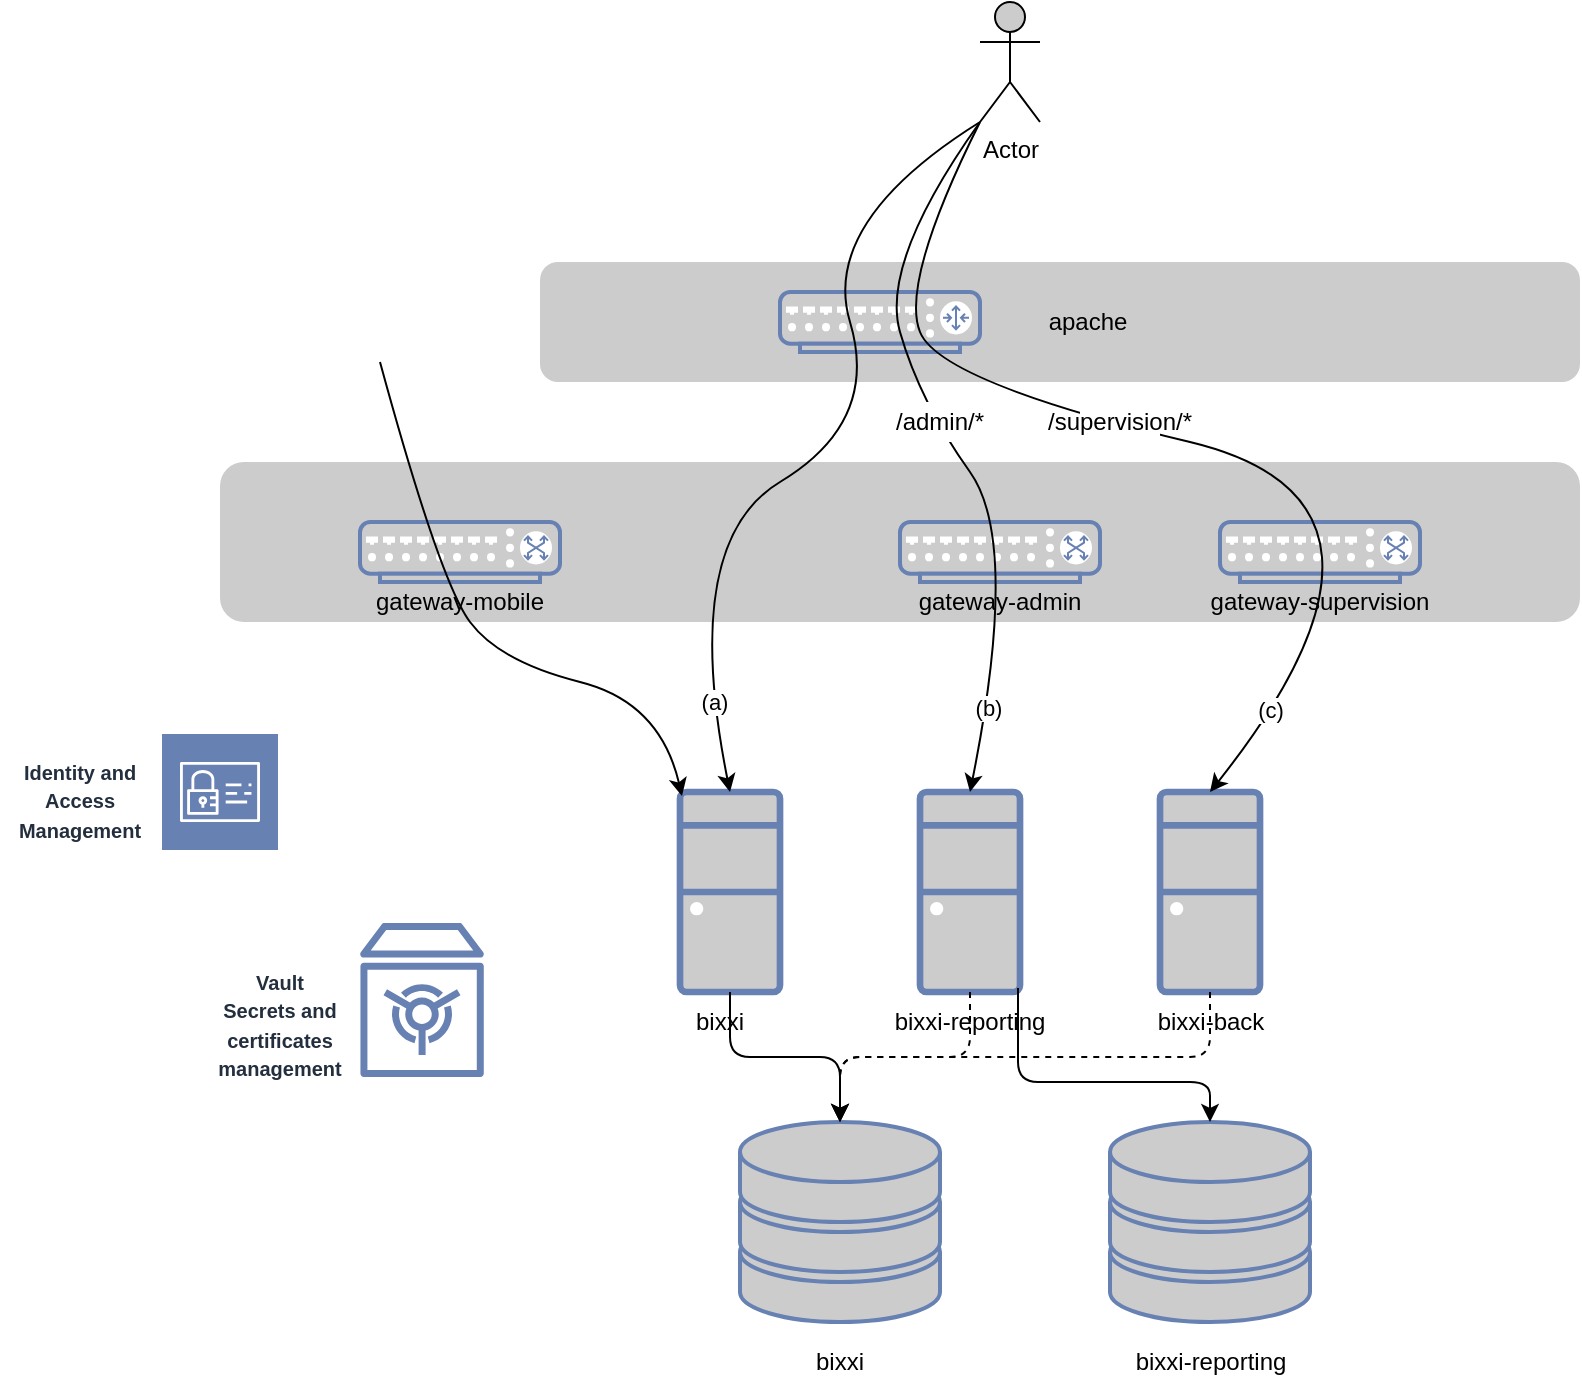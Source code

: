 <mxfile version="13.2.4" type="github">
  <diagram name="Page-1" id="822b0af5-4adb-64df-f703-e8dfc1f81529">
    <mxGraphModel dx="1117" dy="624" grid="1" gridSize="10" guides="1" tooltips="1" connect="1" arrows="1" fold="1" page="1" pageScale="1" pageWidth="1100" pageHeight="850" background="#ffffff" math="0" shadow="0">
      <root>
        <mxCell id="0" />
        <mxCell id="1" parent="0" />
        <mxCell id="x4elbkg3u_GMeMl-YBxs-13" value="" style="rounded=1;whiteSpace=wrap;html=1;fillColor=#CCCCCC;strokeColor=none;" vertex="1" parent="1">
          <mxGeometry x="200" y="290" width="680" height="80" as="geometry" />
        </mxCell>
        <mxCell id="x4elbkg3u_GMeMl-YBxs-12" value="" style="rounded=1;whiteSpace=wrap;html=1;fillColor=#CCCCCC;strokeColor=none;" vertex="1" parent="1">
          <mxGeometry x="360" y="190" width="520" height="60" as="geometry" />
        </mxCell>
        <mxCell id="x4elbkg3u_GMeMl-YBxs-3" value="" style="fontColor=#0066CC;verticalAlign=top;verticalLabelPosition=bottom;labelPosition=center;align=center;html=1;outlineConnect=0;fillColor=#CCCCCC;strokeColor=#6881B3;gradientColor=none;gradientDirection=north;strokeWidth=2;shape=mxgraph.networks.storage;" vertex="1" parent="1">
          <mxGeometry x="460" y="620" width="100" height="100" as="geometry" />
        </mxCell>
        <mxCell id="x4elbkg3u_GMeMl-YBxs-4" value="" style="fontColor=#0066CC;verticalAlign=top;verticalLabelPosition=bottom;labelPosition=center;align=center;html=1;outlineConnect=0;fillColor=#CCCCCC;strokeColor=#6881B3;gradientColor=none;gradientDirection=north;strokeWidth=2;shape=mxgraph.networks.storage;" vertex="1" parent="1">
          <mxGeometry x="645" y="620" width="100" height="100" as="geometry" />
        </mxCell>
        <mxCell id="x4elbkg3u_GMeMl-YBxs-5" value="" style="fontColor=#0066CC;verticalAlign=top;verticalLabelPosition=bottom;labelPosition=center;align=center;html=1;outlineConnect=0;fillColor=#CCCCCC;strokeColor=#6881B3;gradientColor=none;gradientDirection=north;strokeWidth=2;shape=mxgraph.networks.router;" vertex="1" parent="1">
          <mxGeometry x="480" y="205" width="100" height="30" as="geometry" />
        </mxCell>
        <mxCell id="x4elbkg3u_GMeMl-YBxs-6" value="" style="fontColor=#0066CC;verticalAlign=top;verticalLabelPosition=bottom;labelPosition=center;align=center;html=1;outlineConnect=0;fillColor=#CCCCCC;strokeColor=#6881B3;gradientColor=none;gradientDirection=north;strokeWidth=2;shape=mxgraph.networks.desktop_pc;" vertex="1" parent="1">
          <mxGeometry x="430" y="455" width="50" height="100" as="geometry" />
        </mxCell>
        <mxCell id="x4elbkg3u_GMeMl-YBxs-8" value="" style="fontColor=#0066CC;verticalAlign=top;verticalLabelPosition=bottom;labelPosition=center;align=center;html=1;outlineConnect=0;fillColor=#CCCCCC;strokeColor=#6881B3;gradientColor=none;gradientDirection=north;strokeWidth=2;shape=mxgraph.networks.desktop_pc;" vertex="1" parent="1">
          <mxGeometry x="550" y="455" width="50" height="100" as="geometry" />
        </mxCell>
        <mxCell id="x4elbkg3u_GMeMl-YBxs-9" value="" style="fontColor=#0066CC;verticalAlign=top;verticalLabelPosition=bottom;labelPosition=center;align=center;html=1;outlineConnect=0;fillColor=#CCCCCC;strokeColor=#6881B3;gradientColor=none;gradientDirection=north;strokeWidth=2;shape=mxgraph.networks.desktop_pc;" vertex="1" parent="1">
          <mxGeometry x="670" y="455" width="50" height="100" as="geometry" />
        </mxCell>
        <mxCell id="x4elbkg3u_GMeMl-YBxs-10" value="" style="fontColor=#0066CC;verticalAlign=top;verticalLabelPosition=bottom;labelPosition=center;align=center;html=1;outlineConnect=0;fillColor=#CCCCCC;strokeColor=#6881B3;gradientColor=none;gradientDirection=north;strokeWidth=2;shape=mxgraph.networks.switch;" vertex="1" parent="1">
          <mxGeometry x="540" y="320" width="100" height="30" as="geometry" />
        </mxCell>
        <mxCell id="x4elbkg3u_GMeMl-YBxs-11" value="" style="fontColor=#0066CC;verticalAlign=top;verticalLabelPosition=bottom;labelPosition=center;align=center;html=1;outlineConnect=0;fillColor=#CCCCCC;strokeColor=#6881B3;gradientColor=none;gradientDirection=north;strokeWidth=2;shape=mxgraph.networks.switch;" vertex="1" parent="1">
          <mxGeometry x="700" y="320" width="100" height="30" as="geometry" />
        </mxCell>
        <mxCell id="x4elbkg3u_GMeMl-YBxs-14" value="bixxi" style="text;html=1;strokeColor=none;fillColor=none;align=center;verticalAlign=middle;whiteSpace=wrap;rounded=0;" vertex="1" parent="1">
          <mxGeometry x="430" y="560" width="40" height="20" as="geometry" />
        </mxCell>
        <mxCell id="x4elbkg3u_GMeMl-YBxs-15" value="bixxi-back" style="text;html=1;strokeColor=none;fillColor=none;align=center;verticalAlign=middle;whiteSpace=wrap;rounded=0;" vertex="1" parent="1">
          <mxGeometry x="662.5" y="560" width="65" height="20" as="geometry" />
        </mxCell>
        <mxCell id="x4elbkg3u_GMeMl-YBxs-16" value="bixxi-reporting" style="text;html=1;strokeColor=none;fillColor=none;align=center;verticalAlign=middle;whiteSpace=wrap;rounded=0;" vertex="1" parent="1">
          <mxGeometry x="536.25" y="560" width="77.5" height="20" as="geometry" />
        </mxCell>
        <mxCell id="x4elbkg3u_GMeMl-YBxs-17" value="gateway-admin" style="text;html=1;strokeColor=none;fillColor=none;align=center;verticalAlign=middle;whiteSpace=wrap;rounded=0;" vertex="1" parent="1">
          <mxGeometry x="540" y="350" width="100" height="20" as="geometry" />
        </mxCell>
        <mxCell id="x4elbkg3u_GMeMl-YBxs-18" value="gateway-supervision" style="text;html=1;strokeColor=none;fillColor=none;align=center;verticalAlign=middle;whiteSpace=wrap;rounded=0;" vertex="1" parent="1">
          <mxGeometry x="690" y="350" width="120" height="20" as="geometry" />
        </mxCell>
        <mxCell id="x4elbkg3u_GMeMl-YBxs-19" value="" style="edgeStyle=elbowEdgeStyle;elbow=vertical;endArrow=classic;html=1;exitX=0.5;exitY=1;exitDx=0;exitDy=0;exitPerimeter=0;" edge="1" parent="1" source="x4elbkg3u_GMeMl-YBxs-6" target="x4elbkg3u_GMeMl-YBxs-3">
          <mxGeometry width="50" height="50" relative="1" as="geometry">
            <mxPoint x="370" y="780" as="sourcePoint" />
            <mxPoint x="420" y="730" as="targetPoint" />
          </mxGeometry>
        </mxCell>
        <mxCell id="x4elbkg3u_GMeMl-YBxs-21" value="Actor" style="shape=umlActor;verticalLabelPosition=bottom;labelBackgroundColor=#ffffff;verticalAlign=top;html=1;outlineConnect=0;fillColor=#CCCCCC;" vertex="1" parent="1">
          <mxGeometry x="580" y="60" width="30" height="60" as="geometry" />
        </mxCell>
        <mxCell id="x4elbkg3u_GMeMl-YBxs-24" value="" style="curved=1;endArrow=classic;html=1;entryX=0.5;entryY=0;entryDx=0;entryDy=0;entryPerimeter=0;exitX=0;exitY=1;exitDx=0;exitDy=0;exitPerimeter=0;" edge="1" parent="1" source="x4elbkg3u_GMeMl-YBxs-21" target="x4elbkg3u_GMeMl-YBxs-6">
          <mxGeometry width="50" height="50" relative="1" as="geometry">
            <mxPoint x="500" y="360" as="sourcePoint" />
            <mxPoint x="550" y="310" as="targetPoint" />
            <Array as="points">
              <mxPoint x="500" y="170" />
              <mxPoint x="530" y="270" />
              <mxPoint x="430" y="330" />
            </Array>
          </mxGeometry>
        </mxCell>
        <mxCell id="x4elbkg3u_GMeMl-YBxs-32" value="(a)" style="edgeLabel;html=1;align=center;verticalAlign=middle;resizable=0;points=[];" vertex="1" connectable="0" parent="x4elbkg3u_GMeMl-YBxs-24">
          <mxGeometry x="0.791" y="1" relative="1" as="geometry">
            <mxPoint as="offset" />
          </mxGeometry>
        </mxCell>
        <mxCell id="x4elbkg3u_GMeMl-YBxs-25" value="" style="curved=1;endArrow=classic;html=1;entryX=0.5;entryY=0;entryDx=0;entryDy=0;entryPerimeter=0;exitX=0;exitY=1;exitDx=0;exitDy=0;exitPerimeter=0;" edge="1" parent="1" source="x4elbkg3u_GMeMl-YBxs-21" target="x4elbkg3u_GMeMl-YBxs-8">
          <mxGeometry width="50" height="50" relative="1" as="geometry">
            <mxPoint x="590" y="112.632" as="sourcePoint" />
            <mxPoint x="465" y="465" as="targetPoint" />
            <Array as="points">
              <mxPoint x="530" y="190" />
              <mxPoint x="550" y="260" />
              <mxPoint x="600" y="330" />
            </Array>
          </mxGeometry>
        </mxCell>
        <mxCell id="x4elbkg3u_GMeMl-YBxs-33" value="(b)" style="edgeLabel;html=1;align=center;verticalAlign=middle;resizable=0;points=[];" vertex="1" connectable="0" parent="x4elbkg3u_GMeMl-YBxs-25">
          <mxGeometry x="0.77" relative="1" as="geometry">
            <mxPoint as="offset" />
          </mxGeometry>
        </mxCell>
        <mxCell id="x4elbkg3u_GMeMl-YBxs-27" value="/admin/*" style="text;html=1;strokeColor=none;fillColor=#ffffff;align=center;verticalAlign=middle;whiteSpace=wrap;rounded=0;" vertex="1" parent="1">
          <mxGeometry x="540" y="260" width="40" height="20" as="geometry" />
        </mxCell>
        <mxCell id="x4elbkg3u_GMeMl-YBxs-28" value="" style="curved=1;endArrow=classic;html=1;entryX=0.5;entryY=0;entryDx=0;entryDy=0;entryPerimeter=0;exitX=0;exitY=1;exitDx=0;exitDy=0;exitPerimeter=0;" edge="1" parent="1" source="x4elbkg3u_GMeMl-YBxs-21" target="x4elbkg3u_GMeMl-YBxs-9">
          <mxGeometry width="50" height="50" relative="1" as="geometry">
            <mxPoint x="610" y="132.632" as="sourcePoint" />
            <mxPoint x="780" y="420" as="targetPoint" />
            <Array as="points">
              <mxPoint x="540" y="200" />
              <mxPoint x="560" y="250" />
              <mxPoint x="810" y="310" />
            </Array>
          </mxGeometry>
        </mxCell>
        <mxCell id="x4elbkg3u_GMeMl-YBxs-34" value="(c)" style="edgeLabel;html=1;align=center;verticalAlign=middle;resizable=0;points=[];" vertex="1" connectable="0" parent="x4elbkg3u_GMeMl-YBxs-28">
          <mxGeometry x="0.826" y="-2" relative="1" as="geometry">
            <mxPoint as="offset" />
          </mxGeometry>
        </mxCell>
        <mxCell id="x4elbkg3u_GMeMl-YBxs-31" value="/supervision/*" style="text;html=1;strokeColor=none;fillColor=#ffffff;align=center;verticalAlign=middle;whiteSpace=wrap;rounded=0;" vertex="1" parent="1">
          <mxGeometry x="630" y="260" width="40" height="20" as="geometry" />
        </mxCell>
        <mxCell id="x4elbkg3u_GMeMl-YBxs-35" value="apache" style="text;html=1;strokeColor=none;fillColor=none;align=center;verticalAlign=middle;whiteSpace=wrap;rounded=0;" vertex="1" parent="1">
          <mxGeometry x="614" y="210" width="40" height="20" as="geometry" />
        </mxCell>
        <mxCell id="x4elbkg3u_GMeMl-YBxs-36" value="" style="fontColor=#0066CC;verticalAlign=top;verticalLabelPosition=bottom;labelPosition=center;align=center;html=1;outlineConnect=0;fillColor=#CCCCCC;strokeColor=#6881B3;gradientColor=none;gradientDirection=north;strokeWidth=2;shape=mxgraph.networks.switch;" vertex="1" parent="1">
          <mxGeometry x="270" y="320" width="100" height="30" as="geometry" />
        </mxCell>
        <mxCell id="x4elbkg3u_GMeMl-YBxs-37" value="gateway-mobile" style="text;html=1;strokeColor=none;fillColor=none;align=center;verticalAlign=middle;whiteSpace=wrap;rounded=0;" vertex="1" parent="1">
          <mxGeometry x="260" y="350" width="120" height="20" as="geometry" />
        </mxCell>
        <mxCell id="x4elbkg3u_GMeMl-YBxs-38" value="" style="curved=1;endArrow=classic;html=1;entryX=0.02;entryY=0.02;entryDx=0;entryDy=0;entryPerimeter=0;" edge="1" parent="1" target="x4elbkg3u_GMeMl-YBxs-6">
          <mxGeometry width="50" height="50" relative="1" as="geometry">
            <mxPoint x="280" y="240" as="sourcePoint" />
            <mxPoint x="470" y="450" as="targetPoint" />
            <Array as="points">
              <mxPoint x="310" y="350" />
              <mxPoint x="340" y="390" />
              <mxPoint x="420" y="410" />
            </Array>
          </mxGeometry>
        </mxCell>
        <mxCell id="x4elbkg3u_GMeMl-YBxs-39" value="" style="edgeStyle=elbowEdgeStyle;elbow=vertical;endArrow=classic;html=1;dashed=1;" edge="1" parent="1" source="x4elbkg3u_GMeMl-YBxs-8" target="x4elbkg3u_GMeMl-YBxs-3">
          <mxGeometry width="50" height="50" relative="1" as="geometry">
            <mxPoint x="465" y="565" as="sourcePoint" />
            <mxPoint x="520" y="630" as="targetPoint" />
          </mxGeometry>
        </mxCell>
        <mxCell id="x4elbkg3u_GMeMl-YBxs-41" value="" style="edgeStyle=elbowEdgeStyle;elbow=vertical;endArrow=classic;html=1;exitX=0.98;exitY=0.98;exitDx=0;exitDy=0;exitPerimeter=0;entryX=0.5;entryY=0;entryDx=0;entryDy=0;entryPerimeter=0;" edge="1" parent="1" source="x4elbkg3u_GMeMl-YBxs-8" target="x4elbkg3u_GMeMl-YBxs-4">
          <mxGeometry width="50" height="50" relative="1" as="geometry">
            <mxPoint x="560" y="820" as="sourcePoint" />
            <mxPoint x="610" y="770" as="targetPoint" />
            <Array as="points">
              <mxPoint x="650" y="600" />
            </Array>
          </mxGeometry>
        </mxCell>
        <mxCell id="x4elbkg3u_GMeMl-YBxs-42" value="" style="edgeStyle=elbowEdgeStyle;elbow=vertical;endArrow=classic;html=1;dashed=1;exitX=0.5;exitY=1;exitDx=0;exitDy=0;exitPerimeter=0;entryX=0.5;entryY=0;entryDx=0;entryDy=0;entryPerimeter=0;" edge="1" parent="1" source="x4elbkg3u_GMeMl-YBxs-9" target="x4elbkg3u_GMeMl-YBxs-3">
          <mxGeometry width="50" height="50" relative="1" as="geometry">
            <mxPoint x="585" y="565" as="sourcePoint" />
            <mxPoint x="520" y="630" as="targetPoint" />
          </mxGeometry>
        </mxCell>
        <mxCell id="x4elbkg3u_GMeMl-YBxs-44" value="bixxi" style="text;html=1;strokeColor=none;fillColor=none;align=center;verticalAlign=middle;whiteSpace=wrap;rounded=0;" vertex="1" parent="1">
          <mxGeometry x="490" y="730" width="40" height="20" as="geometry" />
        </mxCell>
        <mxCell id="x4elbkg3u_GMeMl-YBxs-45" value="bixxi-reporting" style="text;html=1;strokeColor=none;fillColor=none;align=center;verticalAlign=middle;whiteSpace=wrap;rounded=0;" vertex="1" parent="1">
          <mxGeometry x="642.5" y="730" width="105" height="20" as="geometry" />
        </mxCell>
        <mxCell id="x4elbkg3u_GMeMl-YBxs-46" value="" style="outlineConnect=0;fontColor=#333333;fillColor=#6881B3;strokeColor=#6881B3;dashed=0;verticalLabelPosition=bottom;verticalAlign=top;align=center;html=1;fontSize=12;fontStyle=0;aspect=fixed;pointerEvents=1;shape=mxgraph.aws4.vault;" vertex="1" parent="1">
          <mxGeometry x="270" y="520" width="62" height="78" as="geometry" />
        </mxCell>
        <mxCell id="x4elbkg3u_GMeMl-YBxs-47" value="" style="outlineConnect=0;fontColor=#232F3E;gradientColor=none;strokeColor=#ffffff;fillColor=#6881B3;dashed=0;verticalLabelPosition=middle;verticalAlign=bottom;align=center;html=1;whiteSpace=wrap;fontSize=10;fontStyle=1;spacing=3;shape=mxgraph.aws4.productIcon;prIcon=mxgraph.aws4.identity_and_access_management;" vertex="1" parent="1">
          <mxGeometry x="170" y="425" width="60" height="55" as="geometry" />
        </mxCell>
        <mxCell id="x4elbkg3u_GMeMl-YBxs-50" value="&lt;span style=&quot;color: rgb(35 , 47 , 62) ; font-size: 10px ; font-weight: 700&quot;&gt;Identity and Access Management&lt;/span&gt;" style="text;html=1;strokeColor=none;fillColor=none;align=center;verticalAlign=middle;whiteSpace=wrap;rounded=0;" vertex="1" parent="1">
          <mxGeometry x="90" y="437.5" width="80" height="42.5" as="geometry" />
        </mxCell>
        <mxCell id="x4elbkg3u_GMeMl-YBxs-51" value="&lt;span style=&quot;color: rgb(35 , 47 , 62) ; font-size: 10px ; font-weight: 700&quot;&gt;Vault&lt;br&gt;Secrets and certificates management&lt;br&gt;&lt;/span&gt;" style="text;html=1;strokeColor=none;fillColor=none;align=center;verticalAlign=middle;whiteSpace=wrap;rounded=0;" vertex="1" parent="1">
          <mxGeometry x="190" y="550" width="80" height="42.5" as="geometry" />
        </mxCell>
      </root>
    </mxGraphModel>
  </diagram>
</mxfile>
